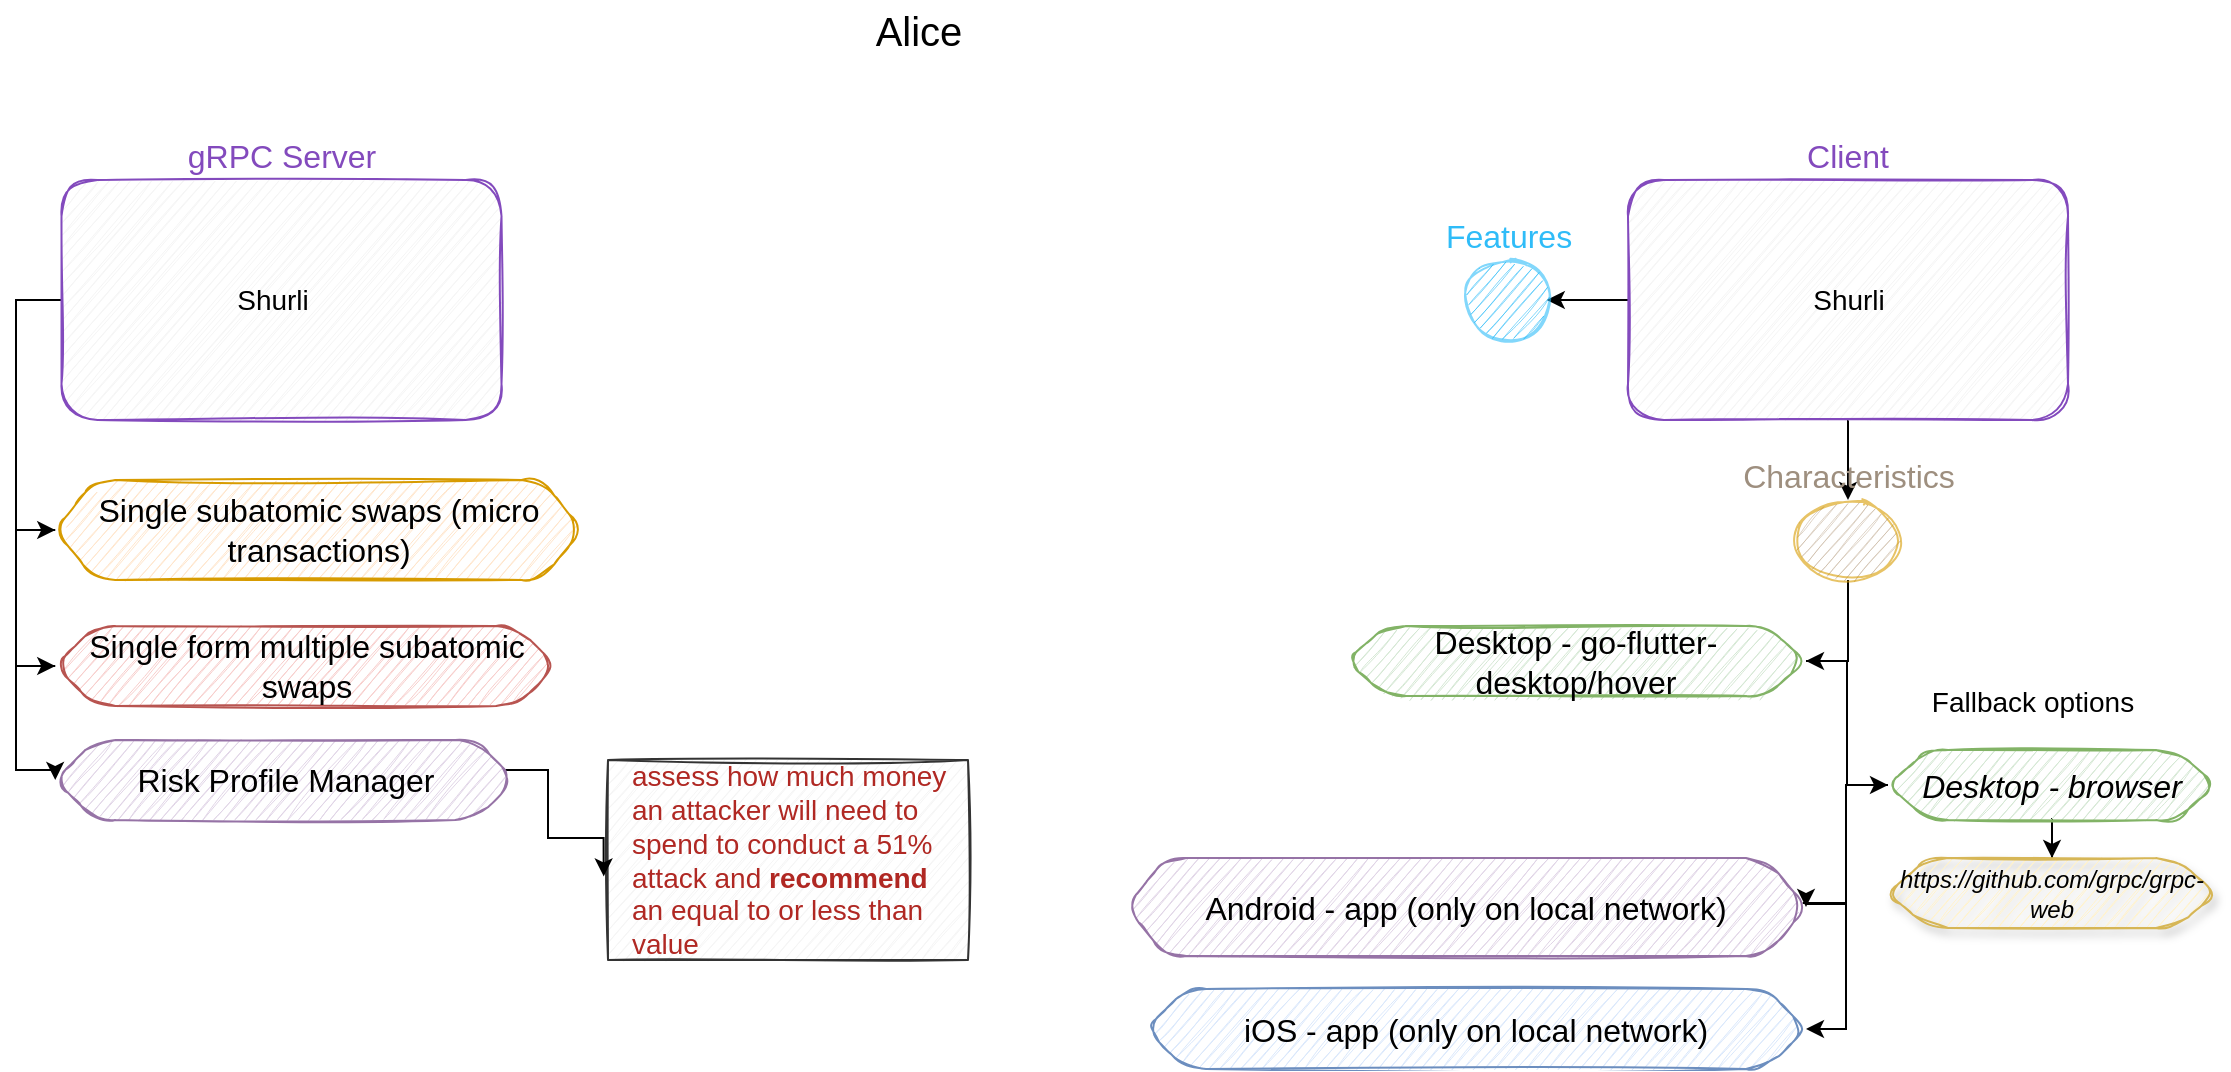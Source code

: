 <mxfile version="13.5.7" type="device"><diagram id="3228e29e-7158-1315-38df-8450db1d8a1d" name="Page-1"><mxGraphModel dx="2066" dy="2047" grid="0" gridSize="10" guides="1" tooltips="1" connect="1" arrows="1" fold="1" page="1" pageScale="1" pageWidth="1169" pageHeight="827" background="none" math="0" shadow="0"><root><mxCell id="0"/><mxCell id="1" parent="0"/><mxCell id="2" value="Alice" style="text;html=1;align=center;verticalAlign=middle;resizable=0;points=[];autosize=1;fontSize=20;sketch=1;rounded=1;" parent="1" vertex="1"><mxGeometry x="461" y="-760" width="60" height="30" as="geometry"/></mxCell><mxCell id="8xJopH25Vd9ddPFDKTVy-10" style="edgeStyle=orthogonalEdgeStyle;rounded=0;orthogonalLoop=1;jettySize=auto;html=1;entryX=0;entryY=0.5;entryDx=0;entryDy=0;fontSize=14;" edge="1" parent="1" source="UEc8I18W2bBAd-5HjYiY-34" target="UEc8I18W2bBAd-5HjYiY-41"><mxGeometry relative="1" as="geometry"><Array as="points"><mxPoint x="40" y="-610"/><mxPoint x="40" y="-495"/></Array></mxGeometry></mxCell><mxCell id="UEc8I18W2bBAd-5HjYiY-34" value="gRPC Server" style="whiteSpace=wrap;html=1;rounded=1;shadow=0;glass=0;labelBackgroundColor=none;sketch=1;fillColor=#F5F5F5;fontSize=16;labelPosition=center;verticalLabelPosition=top;align=center;verticalAlign=bottom;strokeColor=#834ABD;fontColor=#834ABD;" parent="1" vertex="1"><mxGeometry x="62.75" y="-670" width="220" height="120" as="geometry"/></mxCell><mxCell id="UEc8I18W2bBAd-5HjYiY-40" value="assess how much money an attacker will need to spend to conduct a 51% attack and &lt;b&gt;recommend&lt;/b&gt; an equal to or less than value" style="shape=rectangle;perimeter=parallelogramPerimeter;whiteSpace=wrap;html=1;rounded=0;shadow=0;glass=0;labelBackgroundColor=none;sketch=1;strokeColor=#333333;fillColor=#F5F5F5;fontSize=14;fontColor=#B02823;align=left;spacingTop=0;spacingLeft=10;spacingRight=5;" parent="1" vertex="1"><mxGeometry x="336" y="-380" width="180" height="100" as="geometry"/></mxCell><mxCell id="8xJopH25Vd9ddPFDKTVy-11" style="edgeStyle=orthogonalEdgeStyle;rounded=0;orthogonalLoop=1;jettySize=auto;html=1;entryX=0;entryY=0.5;entryDx=0;entryDy=0;fontSize=14;" edge="1" parent="1" source="UEc8I18W2bBAd-5HjYiY-41" target="wxmHXcZ8Zpj655bJbecT-5"><mxGeometry relative="1" as="geometry"><Array as="points"><mxPoint x="40" y="-495"/><mxPoint x="40" y="-427"/></Array></mxGeometry></mxCell><mxCell id="UEc8I18W2bBAd-5HjYiY-41" value="Single subatomic swaps (micro transactions)" style="shape=hexagon;perimeter=hexagonPerimeter2;whiteSpace=wrap;html=1;fixedSize=1;rounded=1;shadow=0;glass=0;labelBackgroundColor=none;sketch=1;strokeColor=#d79b00;fillColor=#ffe6cc;fontSize=16;" parent="1" vertex="1"><mxGeometry x="59.625" y="-520" width="263.25" height="50" as="geometry"/></mxCell><mxCell id="8xJopH25Vd9ddPFDKTVy-9" value="" style="edgeStyle=orthogonalEdgeStyle;rounded=0;orthogonalLoop=1;jettySize=auto;html=1;fontSize=14;" edge="1" parent="1" source="wxmHXcZ8Zpj655bJbecT-2" target="8xJopH25Vd9ddPFDKTVy-7"><mxGeometry relative="1" as="geometry"/></mxCell><mxCell id="8xJopH25Vd9ddPFDKTVy-13" style="edgeStyle=orthogonalEdgeStyle;rounded=0;orthogonalLoop=1;jettySize=auto;html=1;entryX=1;entryY=0.5;entryDx=0;entryDy=0;fontSize=14;" edge="1" parent="1" source="wxmHXcZ8Zpj655bJbecT-2" target="8xJopH25Vd9ddPFDKTVy-8"><mxGeometry relative="1" as="geometry"/></mxCell><mxCell id="wxmHXcZ8Zpj655bJbecT-2" value="Client" style="whiteSpace=wrap;html=1;rounded=1;shadow=0;glass=0;labelBackgroundColor=none;sketch=1;fillColor=#F5F5F5;fontSize=16;labelPosition=center;verticalLabelPosition=top;align=center;verticalAlign=bottom;strokeColor=#834ABD;fontColor=#834ABD;" parent="1" vertex="1"><mxGeometry x="846" y="-670" width="220" height="120" as="geometry"/></mxCell><mxCell id="8xJopH25Vd9ddPFDKTVy-12" style="edgeStyle=orthogonalEdgeStyle;rounded=0;orthogonalLoop=1;jettySize=auto;html=1;entryX=0;entryY=0.5;entryDx=0;entryDy=0;fontSize=14;" edge="1" parent="1" source="wxmHXcZ8Zpj655bJbecT-5" target="8xJopH25Vd9ddPFDKTVy-3"><mxGeometry relative="1" as="geometry"><Array as="points"><mxPoint x="40" y="-427"/><mxPoint x="40" y="-375"/></Array></mxGeometry></mxCell><mxCell id="wxmHXcZ8Zpj655bJbecT-5" value="Single form multiple subatomic swaps" style="shape=hexagon;perimeter=hexagonPerimeter2;whiteSpace=wrap;html=1;fixedSize=1;rounded=1;shadow=0;glass=0;labelBackgroundColor=none;sketch=1;strokeColor=#b85450;fillColor=#f8cecc;fontSize=16;" parent="1" vertex="1"><mxGeometry x="59.625" y="-447" width="250.5" height="40" as="geometry"/></mxCell><mxCell id="8xJopH25Vd9ddPFDKTVy-4" style="edgeStyle=orthogonalEdgeStyle;rounded=0;orthogonalLoop=1;jettySize=auto;html=1;fontSize=14;entryX=-0.012;entryY=0.582;entryDx=0;entryDy=0;entryPerimeter=0;" edge="1" parent="1" source="8xJopH25Vd9ddPFDKTVy-3" target="UEc8I18W2bBAd-5HjYiY-40"><mxGeometry relative="1" as="geometry"><mxPoint x="346" y="-280" as="targetPoint"/><Array as="points"><mxPoint x="306" y="-375"/><mxPoint x="306" y="-341"/></Array></mxGeometry></mxCell><mxCell id="8xJopH25Vd9ddPFDKTVy-3" value="Risk Profile Manager" style="shape=hexagon;perimeter=hexagonPerimeter2;whiteSpace=wrap;html=1;fixedSize=1;rounded=1;shadow=0;glass=0;labelBackgroundColor=none;sketch=1;strokeColor=#9673a6;fillColor=#e1d5e7;fontSize=16;" vertex="1" parent="1"><mxGeometry x="59.63" y="-390" width="230" height="40" as="geometry"/></mxCell><mxCell id="8xJopH25Vd9ddPFDKTVy-5" value="Shurli" style="text;html=1;align=center;verticalAlign=middle;resizable=0;points=[];autosize=1;fontSize=14;" vertex="1" parent="1"><mxGeometry x="143" y="-620" width="50" height="20" as="geometry"/></mxCell><mxCell id="8xJopH25Vd9ddPFDKTVy-6" value="Shurli" style="text;html=1;align=center;verticalAlign=middle;resizable=0;points=[];autosize=1;fontSize=14;" vertex="1" parent="1"><mxGeometry x="931" y="-620" width="50" height="20" as="geometry"/></mxCell><mxCell id="8xJopH25Vd9ddPFDKTVy-20" style="edgeStyle=orthogonalEdgeStyle;rounded=0;orthogonalLoop=1;jettySize=auto;html=1;fontSize=14;entryX=1;entryY=0.5;entryDx=0;entryDy=0;" edge="1" parent="1" source="8xJopH25Vd9ddPFDKTVy-7" target="8xJopH25Vd9ddPFDKTVy-21"><mxGeometry relative="1" as="geometry"><mxPoint x="956" y="-390" as="targetPoint"/></mxGeometry></mxCell><mxCell id="8xJopH25Vd9ddPFDKTVy-7" value="Characteristics" style="ellipse;opacity=60;strokeColor=#d79b00;html=1;labelPosition=center;verticalLabelPosition=top;align=center;verticalAlign=bottom;fontSize=16;fillColor=#C9B6A1;sketch=1;fontColor=#9E8F7F;" vertex="1" parent="1"><mxGeometry x="931" y="-510" width="50" height="40" as="geometry"/></mxCell><mxCell id="8xJopH25Vd9ddPFDKTVy-8" value="Features" style="ellipse;opacity=60;html=1;labelPosition=center;verticalLabelPosition=top;align=center;verticalAlign=bottom;fontSize=16;sketch=1;fillColor=#2FBCF8;strokeColor=#2FBCF8;fontColor=#2FBCF8;" vertex="1" parent="1"><mxGeometry x="766" y="-630" width="39.38" height="40" as="geometry"/></mxCell><mxCell id="8xJopH25Vd9ddPFDKTVy-18" style="edgeStyle=orthogonalEdgeStyle;rounded=0;orthogonalLoop=1;jettySize=auto;html=1;entryX=1;entryY=0.5;entryDx=0;entryDy=0;fontSize=14;exitX=0;exitY=0.5;exitDx=0;exitDy=0;" edge="1" parent="1" source="8xJopH25Vd9ddPFDKTVy-14" target="8xJopH25Vd9ddPFDKTVy-16"><mxGeometry relative="1" as="geometry"><Array as="points"><mxPoint x="955" y="-367"/><mxPoint x="955" y="-308"/><mxPoint x="935" y="-308"/></Array></mxGeometry></mxCell><mxCell id="8xJopH25Vd9ddPFDKTVy-25" value="" style="edgeStyle=orthogonalEdgeStyle;rounded=0;orthogonalLoop=1;jettySize=auto;html=1;fontSize=14;" edge="1" parent="1" source="8xJopH25Vd9ddPFDKTVy-14" target="8xJopH25Vd9ddPFDKTVy-24"><mxGeometry relative="1" as="geometry"/></mxCell><mxCell id="8xJopH25Vd9ddPFDKTVy-14" value="&lt;i&gt;Desktop - browser&lt;/i&gt;" style="shape=hexagon;perimeter=hexagonPerimeter2;whiteSpace=wrap;html=1;fixedSize=1;rounded=1;shadow=0;glass=0;labelBackgroundColor=none;sketch=1;strokeColor=#82b366;fillColor=#d5e8d4;fontSize=16;" vertex="1" parent="1"><mxGeometry x="976" y="-385" width="164" height="35" as="geometry"/></mxCell><mxCell id="8xJopH25Vd9ddPFDKTVy-15" value="iOS - app (only on local network)" style="shape=hexagon;perimeter=hexagonPerimeter2;whiteSpace=wrap;html=1;fixedSize=1;rounded=1;shadow=0;glass=0;labelBackgroundColor=none;sketch=1;strokeColor=#6c8ebf;fillColor=#dae8fc;fontSize=16;" vertex="1" parent="1"><mxGeometry x="605" y="-265.5" width="330" height="40" as="geometry"/></mxCell><mxCell id="8xJopH25Vd9ddPFDKTVy-19" style="edgeStyle=orthogonalEdgeStyle;rounded=0;orthogonalLoop=1;jettySize=auto;html=1;entryX=1;entryY=0.5;entryDx=0;entryDy=0;fontSize=14;" edge="1" parent="1" source="8xJopH25Vd9ddPFDKTVy-16" target="8xJopH25Vd9ddPFDKTVy-15"><mxGeometry relative="1" as="geometry"><Array as="points"><mxPoint x="955" y="-308.5"/><mxPoint x="955" y="-245.5"/></Array></mxGeometry></mxCell><mxCell id="8xJopH25Vd9ddPFDKTVy-16" value="Android - app (only on local network)" style="shape=hexagon;perimeter=hexagonPerimeter2;whiteSpace=wrap;html=1;fixedSize=1;rounded=1;shadow=0;glass=0;labelBackgroundColor=none;sketch=1;strokeColor=#9673a6;fillColor=#e1d5e7;fontSize=16;" vertex="1" parent="1"><mxGeometry x="595" y="-331" width="340" height="49" as="geometry"/></mxCell><mxCell id="8xJopH25Vd9ddPFDKTVy-22" style="edgeStyle=orthogonalEdgeStyle;rounded=0;orthogonalLoop=1;jettySize=auto;html=1;entryX=0;entryY=0.5;entryDx=0;entryDy=0;fontSize=14;" edge="1" parent="1" source="8xJopH25Vd9ddPFDKTVy-21" target="8xJopH25Vd9ddPFDKTVy-14"><mxGeometry relative="1" as="geometry"/></mxCell><mxCell id="8xJopH25Vd9ddPFDKTVy-21" value="Desktop -&amp;nbsp;&lt;span&gt;go-flutter-desktop&lt;/span&gt;&lt;span&gt;/&lt;/span&gt;&lt;span&gt;hover&lt;/span&gt;&lt;span&gt;&lt;br&gt;&lt;/span&gt;" style="shape=hexagon;perimeter=hexagonPerimeter2;whiteSpace=wrap;html=1;fixedSize=1;rounded=1;shadow=0;glass=0;labelBackgroundColor=none;sketch=1;strokeColor=#82b366;fillColor=#d5e8d4;fontSize=16;" vertex="1" parent="1"><mxGeometry x="705" y="-447" width="230" height="35" as="geometry"/></mxCell><mxCell id="8xJopH25Vd9ddPFDKTVy-23" value="Fallback options" style="text;html=1;align=center;verticalAlign=middle;resizable=0;points=[];autosize=1;fontSize=14;" vertex="1" parent="1"><mxGeometry x="992" y="-420" width="111" height="21" as="geometry"/></mxCell><mxCell id="8xJopH25Vd9ddPFDKTVy-24" value="&lt;i style=&quot;font-size: 12px;&quot;&gt;https://github.com/grpc/grpc-web&lt;/i&gt;" style="shape=hexagon;perimeter=hexagonPerimeter2;whiteSpace=wrap;html=1;fixedSize=1;rounded=1;shadow=1;glass=0;labelBackgroundColor=none;sketch=1;strokeColor=#d6b656;fillColor=#fff2cc;fontSize=12;" vertex="1" parent="1"><mxGeometry x="976" y="-331" width="164" height="35" as="geometry"/></mxCell></root></mxGraphModel></diagram></mxfile>